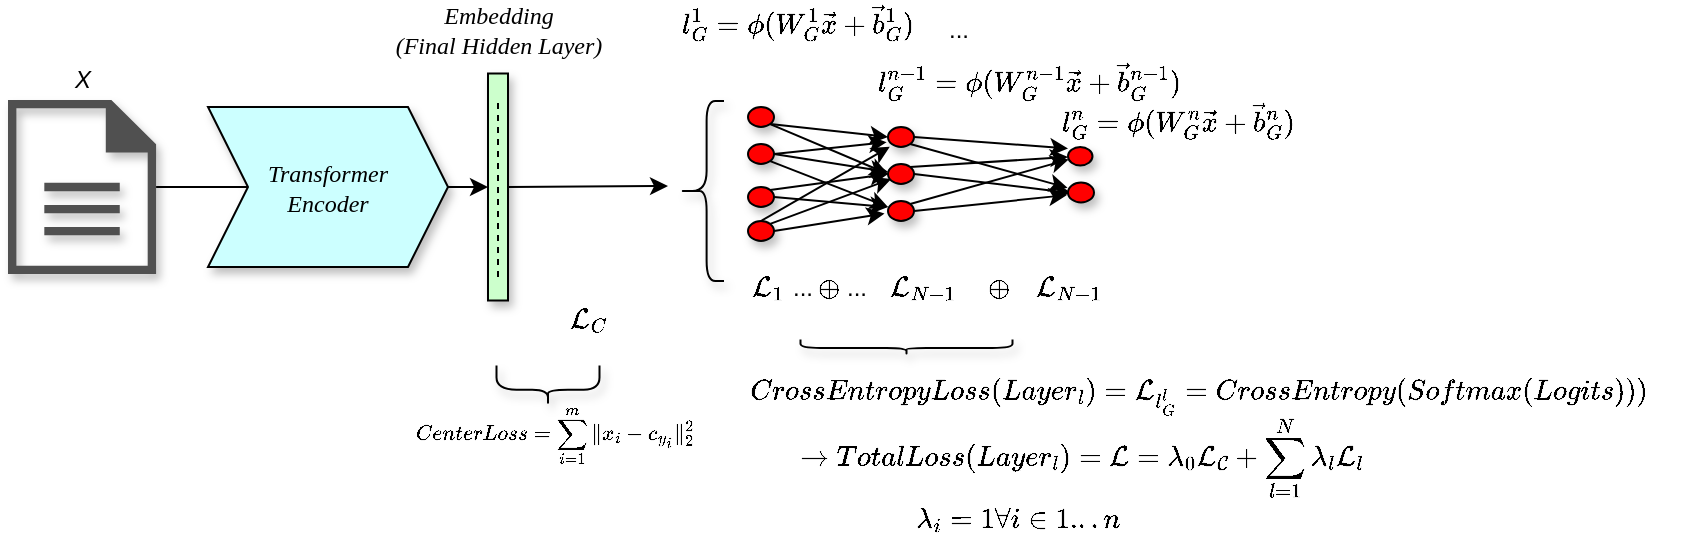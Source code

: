 <mxfile version="13.0.1" type="device"><diagram id="xjDvlplCPod0bnkgKR8Y" name="Page-1"><mxGraphModel dx="1282" dy="750" grid="1" gridSize="10" guides="1" tooltips="1" connect="1" arrows="1" fold="1" page="1" pageScale="1" pageWidth="850" pageHeight="1100" math="1" shadow="0"><root><mxCell id="0"/><mxCell id="1" parent="0"/><mxCell id="7IBAPCf_36vRz1DK8Bp_-93" value="..." style="text;html=1;align=center;verticalAlign=middle;resizable=0;points=[];autosize=1;" vertex="1" parent="1"><mxGeometry x="492" y="313.75" width="30" height="20" as="geometry"/></mxCell><mxCell id="7IBAPCf_36vRz1DK8Bp_-4" value="" style="edgeStyle=orthogonalEdgeStyle;rounded=0;orthogonalLoop=1;jettySize=auto;html=1;" edge="1" parent="1" source="7IBAPCf_36vRz1DK8Bp_-1"><mxGeometry relative="1" as="geometry"><mxPoint x="264.04" y="273.5" as="targetPoint"/></mxGeometry></mxCell><mxCell id="7IBAPCf_36vRz1DK8Bp_-1" value="" style="pointerEvents=1;shadow=1;dashed=0;html=1;strokeColor=none;fillColor=#505050;labelPosition=center;verticalLabelPosition=bottom;verticalAlign=top;outlineConnect=0;align=center;shape=mxgraph.office.concepts.document;" vertex="1" parent="1"><mxGeometry x="110" y="230" width="74.04" height="87" as="geometry"/></mxCell><mxCell id="7IBAPCf_36vRz1DK8Bp_-2" value="X" style="text;html=1;align=center;verticalAlign=middle;resizable=0;points=[];autosize=1;fontStyle=2" vertex="1" parent="1"><mxGeometry x="137.02" y="210" width="20" height="20" as="geometry"/></mxCell><mxCell id="7IBAPCf_36vRz1DK8Bp_-15" style="edgeStyle=orthogonalEdgeStyle;rounded=0;orthogonalLoop=1;jettySize=auto;html=1;exitX=1;exitY=0.5;exitDx=0;exitDy=0;entryX=0;entryY=0.5;entryDx=0;entryDy=0;" edge="1" parent="1" source="7IBAPCf_36vRz1DK8Bp_-5" target="7IBAPCf_36vRz1DK8Bp_-11"><mxGeometry relative="1" as="geometry"/></mxCell><mxCell id="7IBAPCf_36vRz1DK8Bp_-5" value="&lt;i&gt;&lt;font face=&quot;Garamond&quot;&gt;Transformer&lt;br&gt;Encoder&lt;/font&gt;&lt;br&gt;&lt;/i&gt;" style="shape=step;perimeter=stepPerimeter;whiteSpace=wrap;html=1;fixedSize=1;fillColor=#CCFFFF;shadow=1;" vertex="1" parent="1"><mxGeometry x="210" y="233.5" width="120" height="80" as="geometry"/></mxCell><mxCell id="7IBAPCf_36vRz1DK8Bp_-59" style="edgeStyle=none;rounded=0;orthogonalLoop=1;jettySize=auto;html=1;exitX=1;exitY=0.5;exitDx=0;exitDy=0;" edge="1" parent="1" source="7IBAPCf_36vRz1DK8Bp_-11"><mxGeometry relative="1" as="geometry"><mxPoint x="440" y="273" as="targetPoint"/></mxGeometry></mxCell><mxCell id="7IBAPCf_36vRz1DK8Bp_-11" value="" style="rounded=0;whiteSpace=wrap;html=1;shadow=1;fillColor=#CCFFCC;" vertex="1" parent="1"><mxGeometry x="350" y="216.75" width="10" height="113.5" as="geometry"/></mxCell><mxCell id="7IBAPCf_36vRz1DK8Bp_-12" value="&lt;font face=&quot;Garamond&quot;&gt;Embedding&lt;br&gt;(Final Hidden Layer)&lt;/font&gt;" style="text;html=1;align=center;verticalAlign=middle;resizable=0;points=[];autosize=1;fontStyle=2" vertex="1" parent="1"><mxGeometry x="295" y="180" width="120" height="30" as="geometry"/></mxCell><mxCell id="7IBAPCf_36vRz1DK8Bp_-24" style="rounded=0;orthogonalLoop=1;jettySize=auto;html=1;exitX=1;exitY=1;exitDx=0;exitDy=0;entryX=0;entryY=0.5;entryDx=0;entryDy=0;" edge="1" parent="1" source="7IBAPCf_36vRz1DK8Bp_-17" target="7IBAPCf_36vRz1DK8Bp_-23"><mxGeometry relative="1" as="geometry"/></mxCell><mxCell id="7IBAPCf_36vRz1DK8Bp_-32" style="edgeStyle=none;rounded=0;orthogonalLoop=1;jettySize=auto;html=1;exitX=1;exitY=1;exitDx=0;exitDy=0;entryX=0;entryY=0.5;entryDx=0;entryDy=0;" edge="1" parent="1" source="7IBAPCf_36vRz1DK8Bp_-17" target="7IBAPCf_36vRz1DK8Bp_-22"><mxGeometry relative="1" as="geometry"/></mxCell><mxCell id="7IBAPCf_36vRz1DK8Bp_-17" value="" style="ellipse;whiteSpace=wrap;html=1;aspect=fixed;shadow=1;fillColor=#FF0000;" vertex="1" parent="1"><mxGeometry x="480" y="233.5" width="13" height="10" as="geometry"/></mxCell><mxCell id="7IBAPCf_36vRz1DK8Bp_-26" style="edgeStyle=none;rounded=0;orthogonalLoop=1;jettySize=auto;html=1;exitX=1;exitY=0.5;exitDx=0;exitDy=0;entryX=-0.053;entryY=0.759;entryDx=0;entryDy=0;entryPerimeter=0;" edge="1" parent="1" source="7IBAPCf_36vRz1DK8Bp_-18" target="7IBAPCf_36vRz1DK8Bp_-23"><mxGeometry relative="1" as="geometry"/></mxCell><mxCell id="7IBAPCf_36vRz1DK8Bp_-37" style="edgeStyle=none;rounded=0;orthogonalLoop=1;jettySize=auto;html=1;exitX=1;exitY=1;exitDx=0;exitDy=0;entryX=0;entryY=0.3;entryDx=0;entryDy=0;entryPerimeter=0;" edge="1" parent="1" source="7IBAPCf_36vRz1DK8Bp_-18" target="7IBAPCf_36vRz1DK8Bp_-21"><mxGeometry relative="1" as="geometry"><mxPoint x="520" y="283.5" as="targetPoint"/></mxGeometry></mxCell><mxCell id="7IBAPCf_36vRz1DK8Bp_-38" style="edgeStyle=none;rounded=0;orthogonalLoop=1;jettySize=auto;html=1;exitX=1;exitY=0.5;exitDx=0;exitDy=0;" edge="1" parent="1" source="7IBAPCf_36vRz1DK8Bp_-18" target="7IBAPCf_36vRz1DK8Bp_-22"><mxGeometry relative="1" as="geometry"/></mxCell><mxCell id="7IBAPCf_36vRz1DK8Bp_-18" value="" style="ellipse;whiteSpace=wrap;html=1;aspect=fixed;shadow=1;fillColor=#FF0000;" vertex="1" parent="1"><mxGeometry x="480" y="252" width="13" height="10" as="geometry"/></mxCell><mxCell id="7IBAPCf_36vRz1DK8Bp_-27" style="edgeStyle=none;rounded=0;orthogonalLoop=1;jettySize=auto;html=1;exitX=1;exitY=0;exitDx=0;exitDy=0;entryX=0;entryY=0.5;entryDx=0;entryDy=0;" edge="1" parent="1" source="7IBAPCf_36vRz1DK8Bp_-19" target="7IBAPCf_36vRz1DK8Bp_-22"><mxGeometry relative="1" as="geometry"/></mxCell><mxCell id="7IBAPCf_36vRz1DK8Bp_-28" style="edgeStyle=none;rounded=0;orthogonalLoop=1;jettySize=auto;html=1;exitX=1;exitY=0.5;exitDx=0;exitDy=0;entryX=0;entryY=0.3;entryDx=0;entryDy=0;entryPerimeter=0;" edge="1" parent="1" source="7IBAPCf_36vRz1DK8Bp_-19" target="7IBAPCf_36vRz1DK8Bp_-21"><mxGeometry relative="1" as="geometry"/></mxCell><mxCell id="7IBAPCf_36vRz1DK8Bp_-19" value="" style="ellipse;whiteSpace=wrap;html=1;aspect=fixed;shadow=1;fillColor=#FF0000;" vertex="1" parent="1"><mxGeometry x="480" y="273.5" width="13" height="10" as="geometry"/></mxCell><mxCell id="7IBAPCf_36vRz1DK8Bp_-29" style="edgeStyle=none;rounded=0;orthogonalLoop=1;jettySize=auto;html=1;exitX=1;exitY=0.5;exitDx=0;exitDy=0;entryX=-0.134;entryY=0.63;entryDx=0;entryDy=0;entryPerimeter=0;" edge="1" parent="1" source="7IBAPCf_36vRz1DK8Bp_-20" target="7IBAPCf_36vRz1DK8Bp_-21"><mxGeometry relative="1" as="geometry"/></mxCell><mxCell id="7IBAPCf_36vRz1DK8Bp_-30" style="edgeStyle=none;rounded=0;orthogonalLoop=1;jettySize=auto;html=1;exitX=1;exitY=0;exitDx=0;exitDy=0;entryX=0.121;entryY=0.748;entryDx=0;entryDy=0;entryPerimeter=0;" edge="1" parent="1" source="7IBAPCf_36vRz1DK8Bp_-20" target="7IBAPCf_36vRz1DK8Bp_-22"><mxGeometry relative="1" as="geometry"/></mxCell><mxCell id="7IBAPCf_36vRz1DK8Bp_-31" style="edgeStyle=none;rounded=0;orthogonalLoop=1;jettySize=auto;html=1;exitX=0.5;exitY=0;exitDx=0;exitDy=0;entryX=0.068;entryY=0.987;entryDx=0;entryDy=0;entryPerimeter=0;" edge="1" parent="1" source="7IBAPCf_36vRz1DK8Bp_-20" target="7IBAPCf_36vRz1DK8Bp_-23"><mxGeometry relative="1" as="geometry"/></mxCell><mxCell id="7IBAPCf_36vRz1DK8Bp_-20" value="" style="ellipse;whiteSpace=wrap;html=1;aspect=fixed;shadow=1;fillColor=#FF0000;" vertex="1" parent="1"><mxGeometry x="480" y="290.5" width="13" height="10" as="geometry"/></mxCell><mxCell id="7IBAPCf_36vRz1DK8Bp_-45" style="edgeStyle=none;rounded=0;orthogonalLoop=1;jettySize=auto;html=1;exitX=1;exitY=0.5;exitDx=0;exitDy=0;entryX=-0.046;entryY=0.628;entryDx=0;entryDy=0;entryPerimeter=0;" edge="1" parent="1" source="7IBAPCf_36vRz1DK8Bp_-21" target="7IBAPCf_36vRz1DK8Bp_-39"><mxGeometry relative="1" as="geometry"/></mxCell><mxCell id="7IBAPCf_36vRz1DK8Bp_-46" style="edgeStyle=none;rounded=0;orthogonalLoop=1;jettySize=auto;html=1;exitX=1;exitY=0;exitDx=0;exitDy=0;" edge="1" parent="1" source="7IBAPCf_36vRz1DK8Bp_-21" target="7IBAPCf_36vRz1DK8Bp_-40"><mxGeometry relative="1" as="geometry"/></mxCell><mxCell id="7IBAPCf_36vRz1DK8Bp_-21" value="" style="ellipse;whiteSpace=wrap;html=1;aspect=fixed;shadow=1;fillColor=#FF0000;" vertex="1" parent="1"><mxGeometry x="550" y="280.5" width="13" height="10" as="geometry"/></mxCell><mxCell id="7IBAPCf_36vRz1DK8Bp_-43" style="edgeStyle=none;rounded=0;orthogonalLoop=1;jettySize=auto;html=1;exitX=1;exitY=0;exitDx=0;exitDy=0;" edge="1" parent="1" source="7IBAPCf_36vRz1DK8Bp_-22" target="7IBAPCf_36vRz1DK8Bp_-40"><mxGeometry relative="1" as="geometry"/></mxCell><mxCell id="7IBAPCf_36vRz1DK8Bp_-44" style="edgeStyle=none;rounded=0;orthogonalLoop=1;jettySize=auto;html=1;exitX=1;exitY=0.5;exitDx=0;exitDy=0;entryX=0.128;entryY=0.521;entryDx=0;entryDy=0;entryPerimeter=0;" edge="1" parent="1" source="7IBAPCf_36vRz1DK8Bp_-22" target="7IBAPCf_36vRz1DK8Bp_-39"><mxGeometry relative="1" as="geometry"/></mxCell><mxCell id="7IBAPCf_36vRz1DK8Bp_-22" value="" style="ellipse;whiteSpace=wrap;html=1;aspect=fixed;shadow=1;fillColor=#FF0000;" vertex="1" parent="1"><mxGeometry x="550" y="262" width="13" height="10" as="geometry"/></mxCell><mxCell id="7IBAPCf_36vRz1DK8Bp_-41" style="edgeStyle=none;rounded=0;orthogonalLoop=1;jettySize=auto;html=1;exitX=1;exitY=0.5;exitDx=0;exitDy=0;entryX=0;entryY=0.075;entryDx=0;entryDy=0;entryPerimeter=0;" edge="1" parent="1" source="7IBAPCf_36vRz1DK8Bp_-23" target="7IBAPCf_36vRz1DK8Bp_-40"><mxGeometry relative="1" as="geometry"/></mxCell><mxCell id="7IBAPCf_36vRz1DK8Bp_-42" style="edgeStyle=none;rounded=0;orthogonalLoop=1;jettySize=auto;html=1;exitX=1;exitY=1;exitDx=0;exitDy=0;entryX=-0.019;entryY=0.266;entryDx=0;entryDy=0;entryPerimeter=0;" edge="1" parent="1" source="7IBAPCf_36vRz1DK8Bp_-23" target="7IBAPCf_36vRz1DK8Bp_-39"><mxGeometry relative="1" as="geometry"/></mxCell><mxCell id="7IBAPCf_36vRz1DK8Bp_-23" value="" style="ellipse;whiteSpace=wrap;html=1;aspect=fixed;shadow=1;fillColor=#FF0000;" vertex="1" parent="1"><mxGeometry x="550" y="243.5" width="13" height="10" as="geometry"/></mxCell><mxCell id="7IBAPCf_36vRz1DK8Bp_-39" value="" style="ellipse;whiteSpace=wrap;html=1;aspect=fixed;shadow=1;fillColor=#FF0000;" vertex="1" parent="1"><mxGeometry x="640" y="271.25" width="13" height="10" as="geometry"/></mxCell><mxCell id="7IBAPCf_36vRz1DK8Bp_-40" value="" style="ellipse;whiteSpace=wrap;html=1;aspect=fixed;shadow=1;fillColor=#FF0000;" vertex="1" parent="1"><mxGeometry x="640" y="253.5" width="12.25" height="9.25" as="geometry"/></mxCell><mxCell id="7IBAPCf_36vRz1DK8Bp_-48" value="..." style="text;html=1;align=center;verticalAlign=middle;resizable=0;points=[];autosize=1;" vertex="1" parent="1"><mxGeometry x="518.5" y="313.5" width="30" height="20" as="geometry"/></mxCell><mxCell id="7IBAPCf_36vRz1DK8Bp_-51" value="&lt;span style=&quot;font-style: normal&quot;&gt;$$l_G^{n-1} = \phi(W_G^{n-1}\vec{x} + \vec{b}_G^{n-1})$$&lt;/span&gt;" style="text;html=1;align=center;verticalAlign=middle;resizable=0;points=[];autosize=1;fontStyle=2" vertex="1" parent="1"><mxGeometry x="460" y="210" width="320" height="20" as="geometry"/></mxCell><mxCell id="7IBAPCf_36vRz1DK8Bp_-53" value="&lt;span style=&quot;font-style: normal&quot;&gt;$$l_G^{n} = \phi(W_G^{n}\vec{x} + \vec{b}_G^{n})$$&lt;/span&gt;" style="text;html=1;align=center;verticalAlign=middle;resizable=0;points=[];autosize=1;fontStyle=2" vertex="1" parent="1"><mxGeometry x="550" y="228.5" width="290" height="20" as="geometry"/></mxCell><mxCell id="7IBAPCf_36vRz1DK8Bp_-54" value="..." style="text;html=1;align=center;verticalAlign=middle;resizable=0;points=[];autosize=1;" vertex="1" parent="1"><mxGeometry x="570" y="185" width="30" height="20" as="geometry"/></mxCell><mxCell id="7IBAPCf_36vRz1DK8Bp_-55" value="" style="shape=curlyBracket;whiteSpace=wrap;html=1;rounded=1;shadow=1;fillColor=#FF0000;size=0.622;" vertex="1" parent="1"><mxGeometry x="445" y="230.5" width="23" height="90" as="geometry"/></mxCell><mxCell id="7IBAPCf_36vRz1DK8Bp_-56" value="" style="endArrow=none;dashed=1;html=1;" edge="1" parent="1"><mxGeometry width="50" height="50" relative="1" as="geometry"><mxPoint x="355" y="318.5" as="sourcePoint"/><mxPoint x="355" y="228.5" as="targetPoint"/></mxGeometry></mxCell><mxCell id="7IBAPCf_36vRz1DK8Bp_-57" value="&lt;font style=&quot;font-size: 9px&quot;&gt;$$ CenterLoss = &amp;nbsp;\sum_{i=1}^m \Vert x_i - c_{y_i} \Vert_2^2$$&lt;/font&gt;" style="text;html=1;align=center;verticalAlign=middle;resizable=0;points=[];autosize=1;shadow=1;" vertex="1" parent="1"><mxGeometry x="252.5" y="388.25" width="260" height="20" as="geometry"/></mxCell><mxCell id="7IBAPCf_36vRz1DK8Bp_-67" value="$$l_G^1 = \phi(W_G^1\vec{x} + \vec{b}_G^1)$$" style="text;html=1;align=center;verticalAlign=middle;resizable=0;points=[];autosize=1;" vertex="1" parent="1"><mxGeometry x="370" y="180" width="270" height="20" as="geometry"/></mxCell><mxCell id="7IBAPCf_36vRz1DK8Bp_-69" value="" style="shape=curlyBracket;whiteSpace=wrap;html=1;rounded=1;shadow=1;fillColor=#FF0000;size=0.441;rotation=-90;" vertex="1" parent="1"><mxGeometry x="555.5" y="300.5" width="7.5" height="106" as="geometry"/></mxCell><mxCell id="7IBAPCf_36vRz1DK8Bp_-71" value="$$CrossEntropyLoss(Layer_l) = \mathcal{L}_{l_G^l} = CrossEntropy(Softmax(Logits)))$$" style="text;html=1;align=center;verticalAlign=middle;resizable=0;points=[];autosize=1;" vertex="1" parent="1"><mxGeometry x="460" y="368.25" width="490" height="20" as="geometry"/></mxCell><mxCell id="7IBAPCf_36vRz1DK8Bp_-72" value="" style="shape=curlyBracket;whiteSpace=wrap;html=1;rounded=1;shadow=1;fillColor=#FF0000;size=0.394;rotation=-90;" vertex="1" parent="1"><mxGeometry x="370" y="347" width="20" height="51.5" as="geometry"/></mxCell><mxCell id="7IBAPCf_36vRz1DK8Bp_-75" value="$$\to TotalLoss(Layer_l) = \mathcal{L} = \lambda_0 \mathcal{L_C} + \sum_{l=1}^N \lambda_l \mathcal{L}_l$$" style="text;html=1;align=center;verticalAlign=middle;resizable=0;points=[];autosize=1;" vertex="1" parent="1"><mxGeometry x="351.5" y="398.5" width="590" height="20" as="geometry"/></mxCell><mxCell id="7IBAPCf_36vRz1DK8Bp_-76" value="$$\mathcal{L}_1$$" style="text;html=1;align=center;verticalAlign=middle;resizable=0;points=[];autosize=1;" vertex="1" parent="1"><mxGeometry x="430" y="314.37" width="120" height="20" as="geometry"/></mxCell><mxCell id="7IBAPCf_36vRz1DK8Bp_-79" value="$$\mathcal{L}_{N-1}$$" style="text;html=1;align=center;verticalAlign=middle;resizable=0;points=[];autosize=1;" vertex="1" parent="1"><mxGeometry x="496.5" y="313.5" width="140" height="20" as="geometry"/></mxCell><mxCell id="7IBAPCf_36vRz1DK8Bp_-78" value="&lt;font style=&quot;font-size: 12px&quot;&gt;$$\mathcal{L}_C$$&lt;/font&gt;" style="text;html=1;align=center;verticalAlign=middle;resizable=0;points=[];autosize=1;" vertex="1" parent="1"><mxGeometry x="340" y="330.25" width="120" height="20" as="geometry"/></mxCell><mxCell id="7IBAPCf_36vRz1DK8Bp_-83" value="$$\mathcal{L}_{N-1}$$" style="text;html=1;align=center;verticalAlign=middle;resizable=0;points=[];autosize=1;" vertex="1" parent="1"><mxGeometry x="570" y="313.5" width="140" height="20" as="geometry"/></mxCell><mxCell id="7IBAPCf_36vRz1DK8Bp_-92" value="$$\oplus$$" style="text;html=1;align=center;verticalAlign=middle;resizable=0;points=[];autosize=1;" vertex="1" parent="1"><mxGeometry x="484.62" y="313.5" width="70" height="20" as="geometry"/></mxCell><mxCell id="7IBAPCf_36vRz1DK8Bp_-96" value="$$\oplus$$" style="text;html=1;align=center;verticalAlign=middle;resizable=0;points=[];autosize=1;" vertex="1" parent="1"><mxGeometry x="570" y="313.5" width="70" height="20" as="geometry"/></mxCell><mxCell id="7IBAPCf_36vRz1DK8Bp_-97" value="$$\lambda_i=1 \forall i \in 1...n$$" style="text;html=1;align=center;verticalAlign=middle;resizable=0;points=[];autosize=1;" vertex="1" parent="1"><mxGeometry x="520" y="430" width="190" height="20" as="geometry"/></mxCell></root></mxGraphModel></diagram></mxfile>